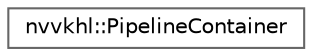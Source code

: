 digraph "Graphical Class Hierarchy"
{
 // LATEX_PDF_SIZE
  bgcolor="transparent";
  edge [fontname=Helvetica,fontsize=10,labelfontname=Helvetica,labelfontsize=10];
  node [fontname=Helvetica,fontsize=10,shape=box,height=0.2,width=0.4];
  rankdir="LR";
  Node0 [id="Node000000",label="nvvkhl::PipelineContainer",height=0.2,width=0.4,color="grey40", fillcolor="white", style="filled",URL="$structnvvkhl_1_1_pipeline_container.html",tooltip=" "];
}

